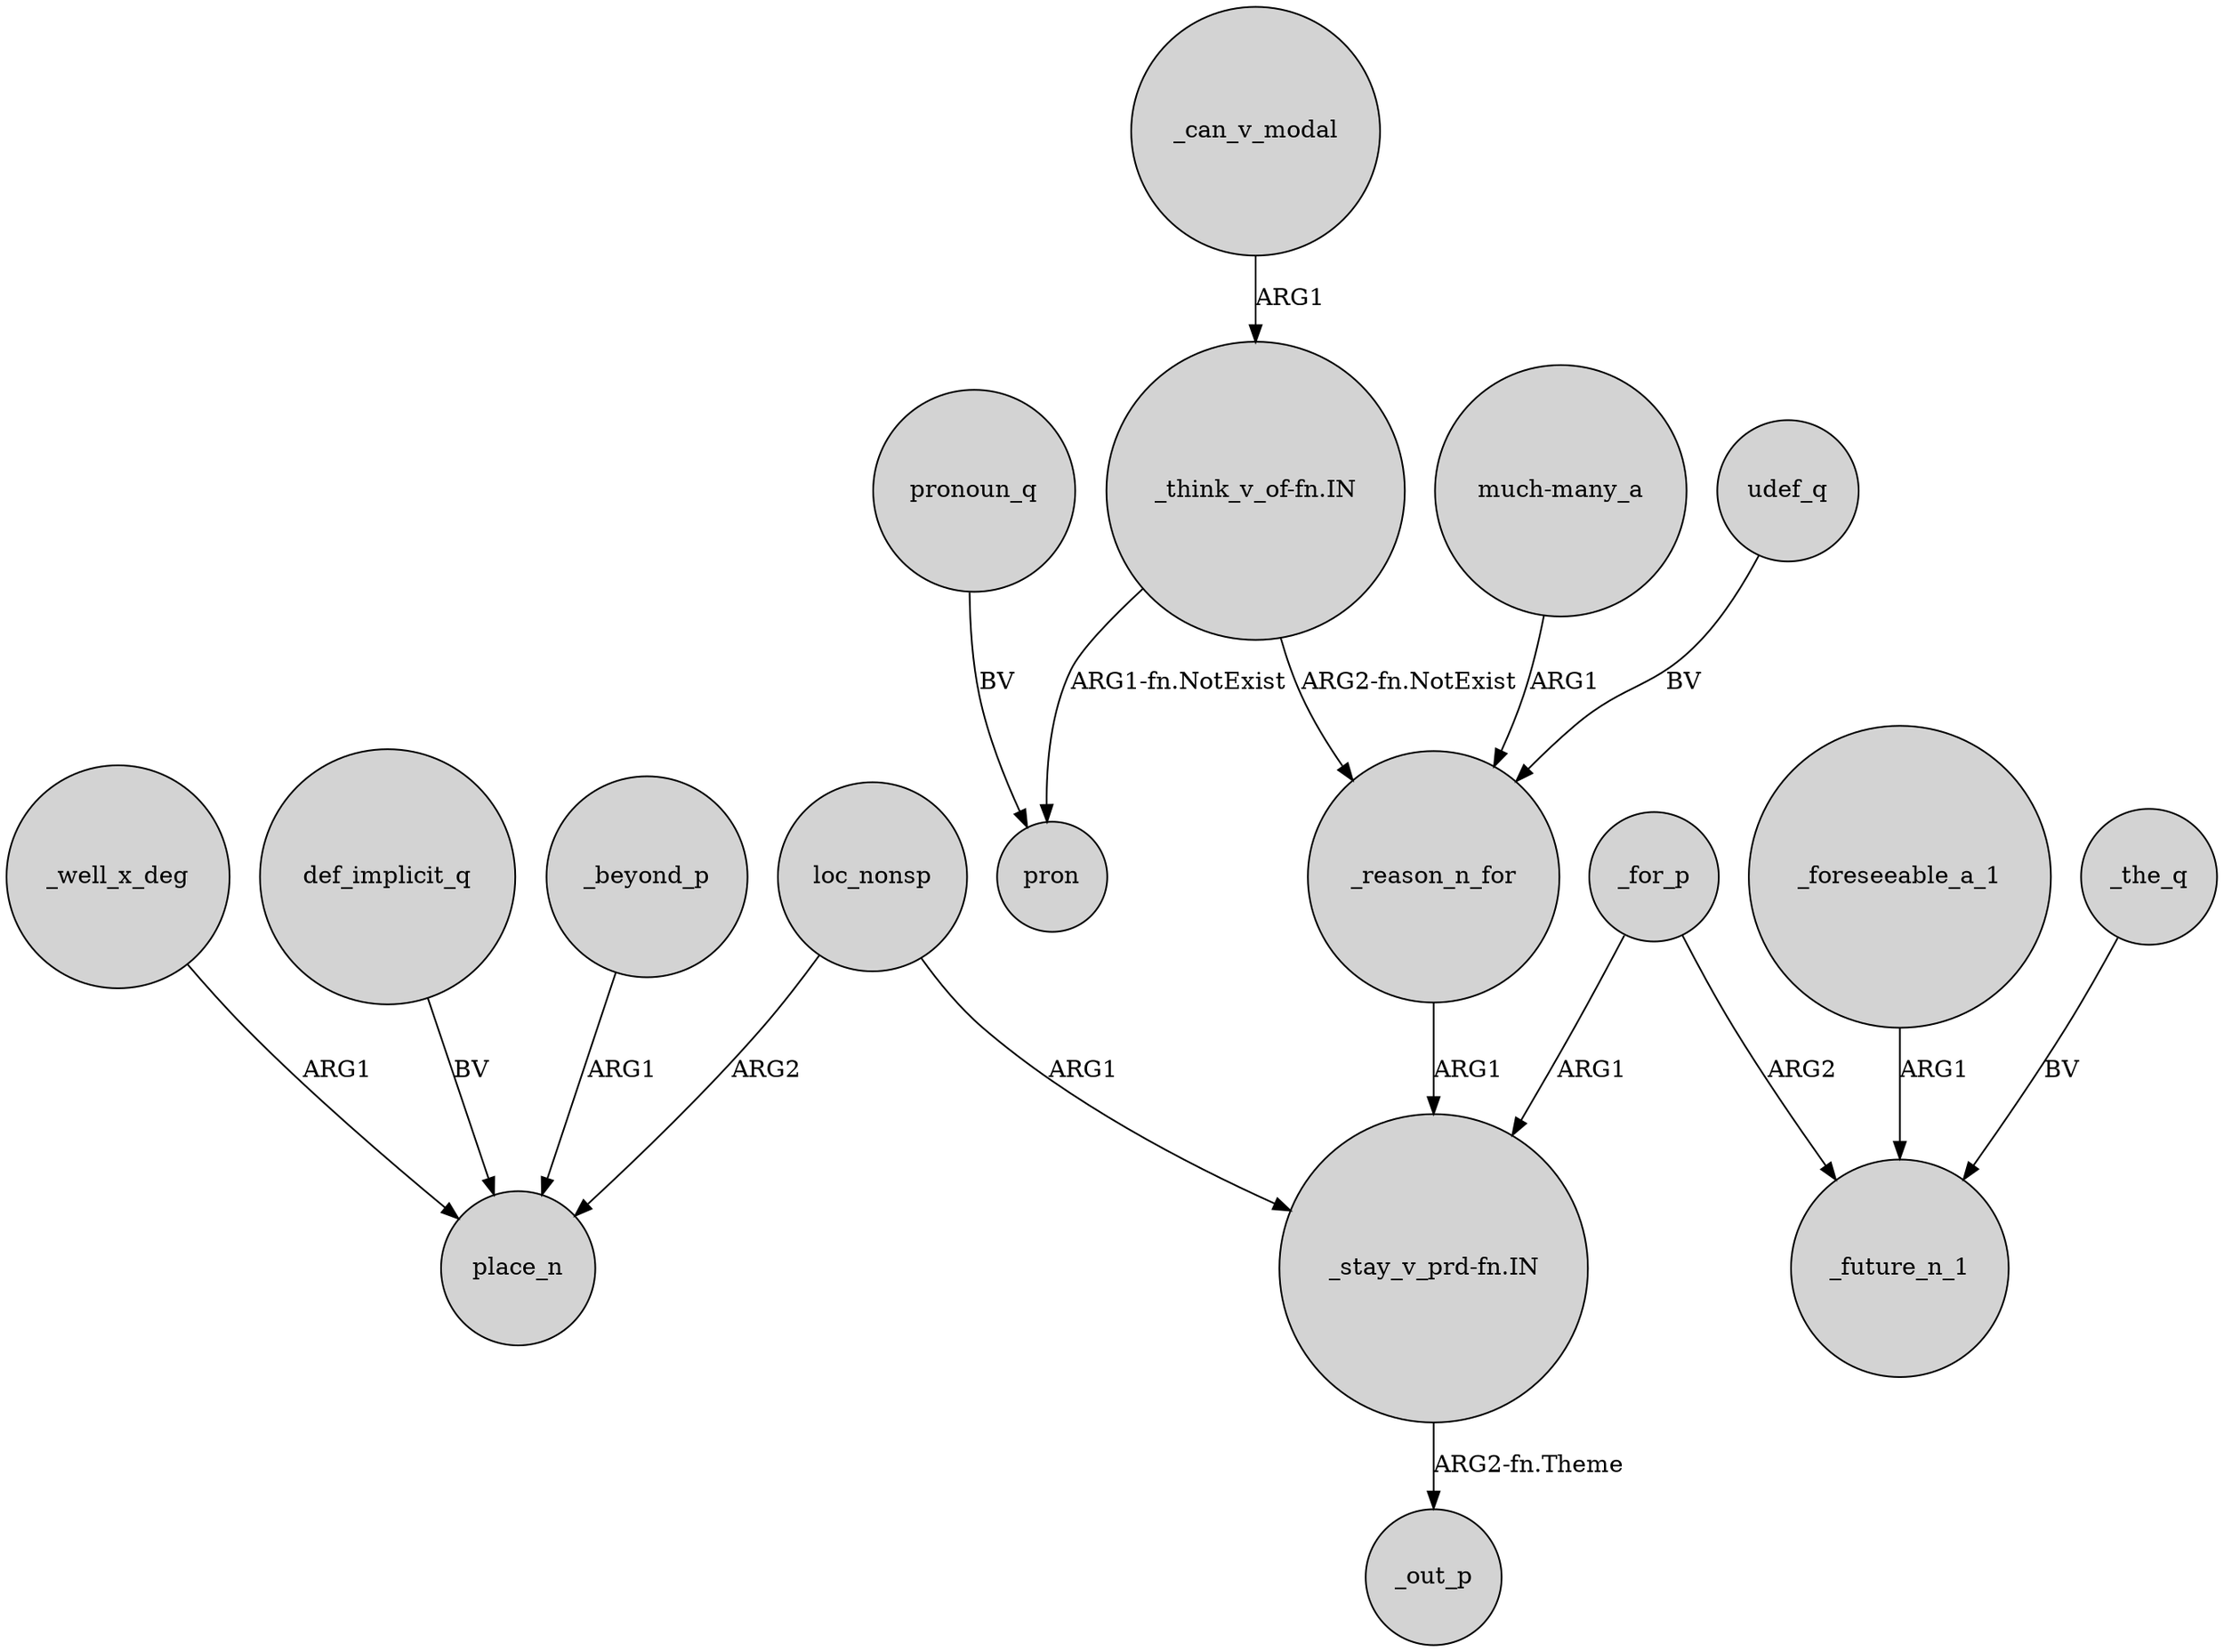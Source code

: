digraph {
	node [shape=circle style=filled]
	loc_nonsp -> place_n [label=ARG2]
	_reason_n_for -> "_stay_v_prd-fn.IN" [label=ARG1]
	_well_x_deg -> place_n [label=ARG1]
	_can_v_modal -> "_think_v_of-fn.IN" [label=ARG1]
	def_implicit_q -> place_n [label=BV]
	_foreseeable_a_1 -> _future_n_1 [label=ARG1]
	"_think_v_of-fn.IN" -> _reason_n_for [label="ARG2-fn.NotExist"]
	udef_q -> _reason_n_for [label=BV]
	loc_nonsp -> "_stay_v_prd-fn.IN" [label=ARG1]
	_for_p -> _future_n_1 [label=ARG2]
	_beyond_p -> place_n [label=ARG1]
	"much-many_a" -> _reason_n_for [label=ARG1]
	"_stay_v_prd-fn.IN" -> _out_p [label="ARG2-fn.Theme"]
	"_think_v_of-fn.IN" -> pron [label="ARG1-fn.NotExist"]
	_the_q -> _future_n_1 [label=BV]
	_for_p -> "_stay_v_prd-fn.IN" [label=ARG1]
	pronoun_q -> pron [label=BV]
}
